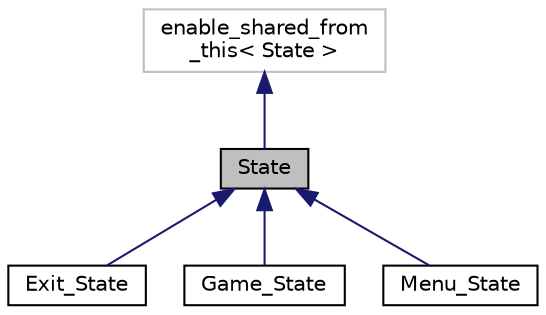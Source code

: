 digraph "State"
{
 // LATEX_PDF_SIZE
  edge [fontname="Helvetica",fontsize="10",labelfontname="Helvetica",labelfontsize="10"];
  node [fontname="Helvetica",fontsize="10",shape=record];
  Node1 [label="State",height=0.2,width=0.4,color="black", fillcolor="grey75", style="filled", fontcolor="black",tooltip=" "];
  Node2 -> Node1 [dir="back",color="midnightblue",fontsize="10",style="solid"];
  Node2 [label="enable_shared_from\l_this\< State \>",height=0.2,width=0.4,color="grey75", fillcolor="white", style="filled",tooltip=" "];
  Node1 -> Node3 [dir="back",color="midnightblue",fontsize="10",style="solid"];
  Node3 [label="Exit_State",height=0.2,width=0.4,color="black", fillcolor="white", style="filled",URL="$classExit__State.html",tooltip=" "];
  Node1 -> Node4 [dir="back",color="midnightblue",fontsize="10",style="solid"];
  Node4 [label="Game_State",height=0.2,width=0.4,color="black", fillcolor="white", style="filled",URL="$classGame__State.html",tooltip=" "];
  Node1 -> Node5 [dir="back",color="midnightblue",fontsize="10",style="solid"];
  Node5 [label="Menu_State",height=0.2,width=0.4,color="black", fillcolor="white", style="filled",URL="$classMenu__State.html",tooltip=" "];
}
